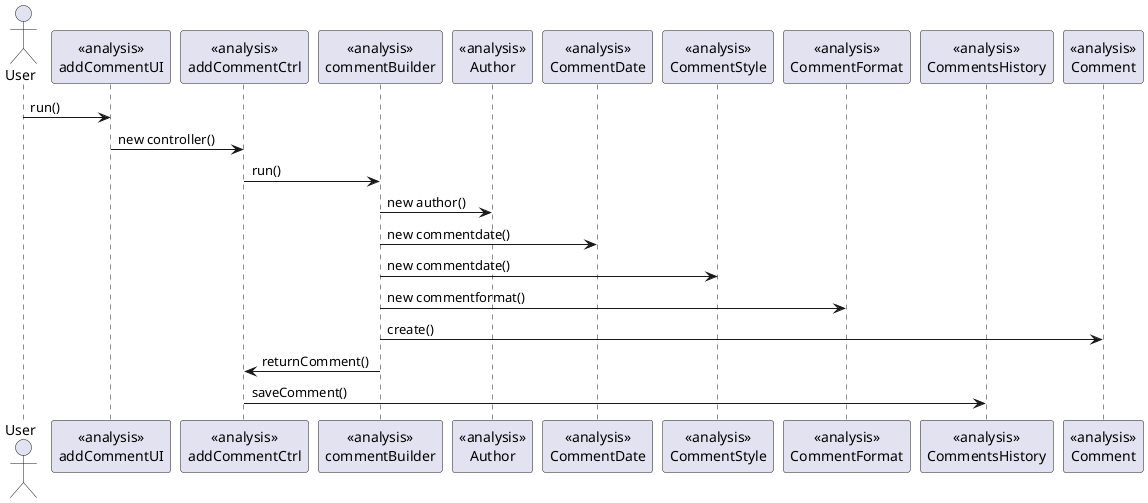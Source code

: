   @startuml doc-files/Rich_comments_and_history_Analysis_02.png
  
  actor User 
  participant "<<analysis>>\naddCommentUI" as UI
  participant "<<analysis>>\naddCommentCtrl" as ctrl
  participant "<<analysis>>\ncommentBuilder" as builder
  participant "<<analysis>>\nAuthor" as author
  participant "<<analysis>>\nCommentDate" as cmntdate
  participant "<<analysis>>\nCommentStyle" as cmntstyle
  participant "<<analysis>>\nCommentFormat" as cmntformat
  participant "<<analysis>>\nCommentsHistory" as cmnthistory
  participant "<<analysis>>\nComment" as cmnt
  User -> UI : run()
  UI -> ctrl : new controller()
  ctrl -> builder : run()
  builder -> author : new author()
  builder -> cmntdate : new commentdate()
  builder -> cmntstyle : new commentdate()
  builder -> cmntformat : new commentformat()
  builder -> cmnt : create()
  builder -> ctrl : returnComment()
  ctrl -> cmnthistory : saveComment()

  @enduml